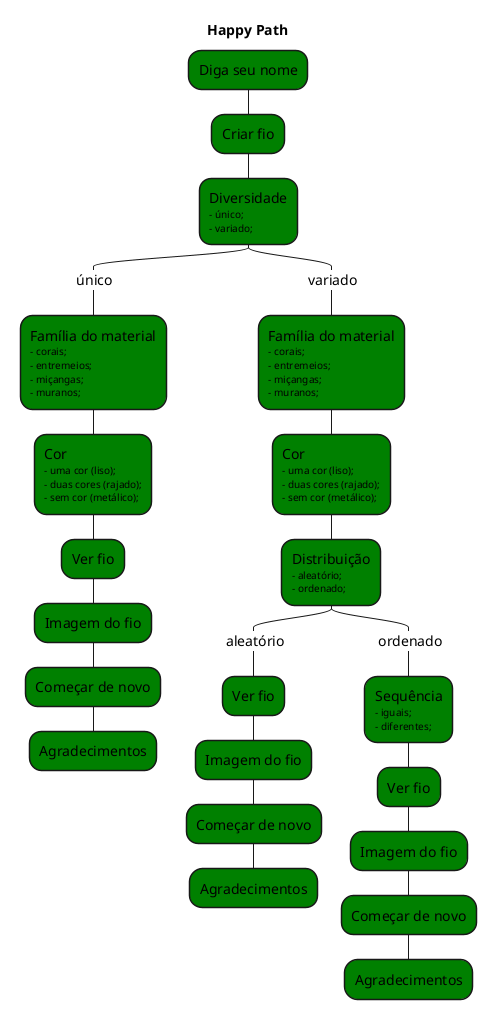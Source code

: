 @startmindmap
title Happy Path

top to bottom direction

*[#green] Diga seu nome
**[#green] Criar fio

***[#green] Diversidade\n<size: 10>- único;\n<size: 10>- variado;
****_ único
*****[#green] Família do material\n<size: 10>- corais;\n<size: 10>- entremeios;\n<size: 10>- miçangas;\n<size: 10>- muranos;
******[#green] Cor\n<size: 10>- uma cor (liso);\n<size: 10>- duas cores (rajado);\n<size: 10>- sem cor (metálico);
*******[#green] Ver fio
********[#green] Imagem do fio
*********[#green] Começar de novo
**********[#green] Agradecimentos

****_ variado
*****[#green] Família do material\n<size: 10>- corais;\n<size: 10>- entremeios;\n<size: 10>- miçangas;\n<size: 10>- muranos;
******[#green] Cor\n<size: 10>- uma cor (liso);\n<size: 10>- duas cores (rajado);\n<size: 10>- sem cor (metálico);

*******[#green] Distribuição\n<size: 10>- aleatório;\n<size: 10>- ordenado;
********_ aleatório
*********[#green] Ver fio
**********[#green] Imagem do fio
***********[#green] Começar de novo
************[#green] Agradecimentos
********_ ordenado
*********[#green] Sequência\n<size: 10>- iguais;\n<size: 10>- diferentes;
**********[#green] Ver fio
***********[#green] Imagem do fio
************[#green] Começar de novo
*************[#green] Agradecimentos
@endmindmap
